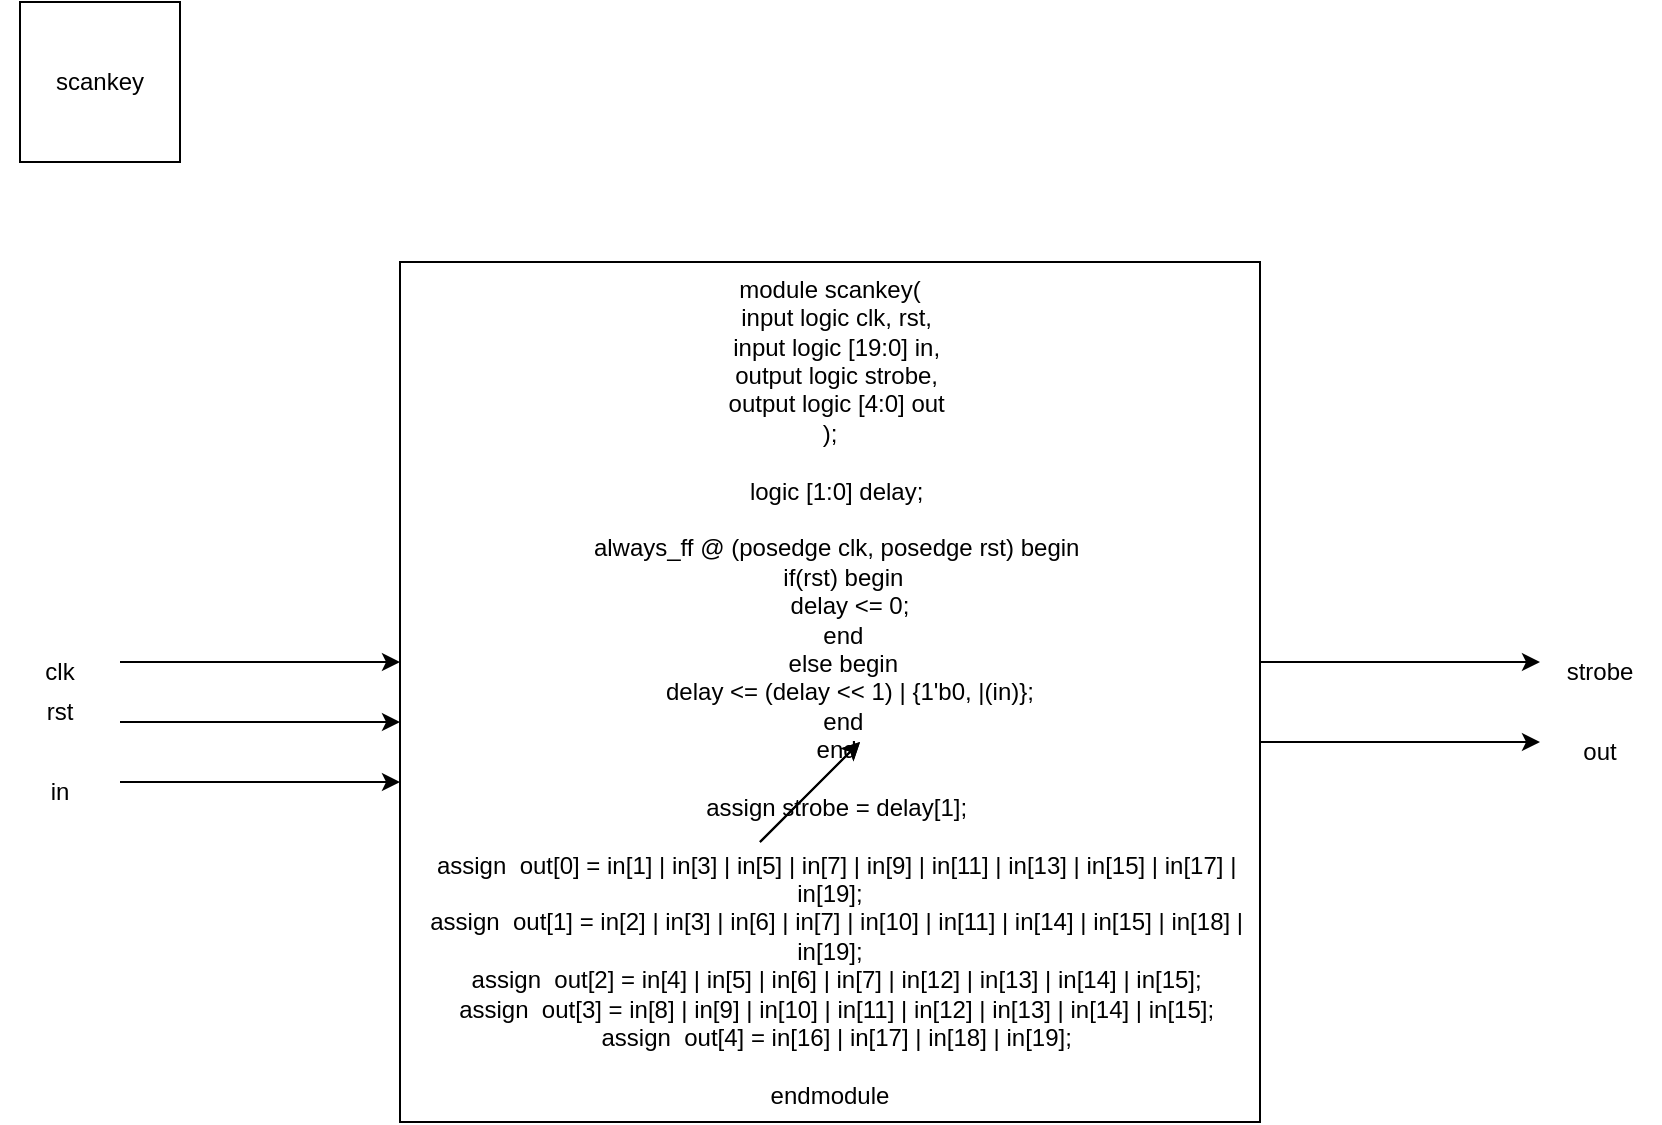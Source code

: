 <mxfile version="21.1.4" type="github">
  <diagram name="Page-1" id="kjlQmZi9r37JtP8QVC5k">
    <mxGraphModel dx="1360" dy="795" grid="1" gridSize="10" guides="1" tooltips="1" connect="1" arrows="1" fold="1" page="1" pageScale="1" pageWidth="850" pageHeight="1100" math="0" shadow="0">
      <root>
        <mxCell id="0" />
        <mxCell id="1" parent="0" />
        <mxCell id="WCnC0Boj_QlMHg6JY355-2" value="scankey" style="whiteSpace=wrap;html=1;aspect=fixed;" parent="1" vertex="1">
          <mxGeometry x="30" y="20" width="80" height="80" as="geometry" />
        </mxCell>
        <mxCell id="WCnC0Boj_QlMHg6JY355-3" value="module scankey(&#xa;  input logic clk, rst,&#xa;  input logic [19:0] in,&#xa;  output logic strobe,&#xa;  output logic [4:0] out&#xa;);&#xa;&#xa;  logic [1:0] delay;&#xa;&#xa;  always_ff @ (posedge clk, posedge rst) begin&#xa;    if(rst) begin&#xa;      delay &lt;= 0;&#xa;    end&#xa;    else begin&#xa;      delay &lt;= (delay &lt;&lt; 1) | {1&#39;b0, |(in)};&#xa;    end&#xa;  end&#xa; &#xa;  assign strobe = delay[1];&#xa; &#xa;  assign  out[0] = in[1] | in[3] | in[5] | in[7] | in[9] | in[11] | in[13] | in[15] | in[17] | in[19];&#xa;  assign  out[1] = in[2] | in[3] | in[6] | in[7] | in[10] | in[11] | in[14] | in[15] | in[18] | in[19];&#xa;  assign  out[2] = in[4] | in[5] | in[6] | in[7] | in[12] | in[13] | in[14] | in[15];&#xa;  assign  out[3] = in[8] | in[9] | in[10] | in[11] | in[12] | in[13] | in[14] | in[15];&#xa;  assign  out[4] = in[16] | in[17] | in[18] | in[19];&#xa;&#xa;endmodule" style="whiteSpace=wrap;html=1;aspect=fixed;" parent="1" vertex="1">
          <mxGeometry x="220" y="150" width="430" height="430" as="geometry" />
        </mxCell>
        <mxCell id="Yvk9czCzsU8q3JlW-Q5b-1" value="" style="endArrow=classic;html=1;rounded=0;" edge="1" parent="1">
          <mxGeometry width="50" height="50" relative="1" as="geometry">
            <mxPoint x="400" y="440" as="sourcePoint" />
            <mxPoint x="450" y="390" as="targetPoint" />
          </mxGeometry>
        </mxCell>
        <mxCell id="Yvk9czCzsU8q3JlW-Q5b-2" value="" style="endArrow=classic;html=1;rounded=0;" edge="1" parent="1">
          <mxGeometry width="50" height="50" relative="1" as="geometry">
            <mxPoint x="400" y="440" as="sourcePoint" />
            <mxPoint x="450" y="390" as="targetPoint" />
          </mxGeometry>
        </mxCell>
        <mxCell id="Yvk9czCzsU8q3JlW-Q5b-3" value="" style="endArrow=classic;html=1;rounded=0;entryX=0;entryY=0.535;entryDx=0;entryDy=0;entryPerimeter=0;" edge="1" parent="1" target="WCnC0Boj_QlMHg6JY355-3">
          <mxGeometry width="50" height="50" relative="1" as="geometry">
            <mxPoint x="80" y="380" as="sourcePoint" />
            <mxPoint x="150" y="380" as="targetPoint" />
          </mxGeometry>
        </mxCell>
        <mxCell id="Yvk9czCzsU8q3JlW-Q5b-4" value="" style="endArrow=classic;html=1;rounded=0;entryX=0;entryY=0.535;entryDx=0;entryDy=0;entryPerimeter=0;" edge="1" parent="1">
          <mxGeometry width="50" height="50" relative="1" as="geometry">
            <mxPoint x="80" y="410" as="sourcePoint" />
            <mxPoint x="220" y="410" as="targetPoint" />
          </mxGeometry>
        </mxCell>
        <mxCell id="Yvk9czCzsU8q3JlW-Q5b-5" value="" style="endArrow=classic;html=1;rounded=0;entryX=0;entryY=0.535;entryDx=0;entryDy=0;entryPerimeter=0;" edge="1" parent="1">
          <mxGeometry width="50" height="50" relative="1" as="geometry">
            <mxPoint x="80" y="350" as="sourcePoint" />
            <mxPoint x="220" y="350" as="targetPoint" />
          </mxGeometry>
        </mxCell>
        <mxCell id="Yvk9czCzsU8q3JlW-Q5b-7" value="" style="endArrow=classic;html=1;rounded=0;entryX=0;entryY=0.535;entryDx=0;entryDy=0;entryPerimeter=0;" edge="1" parent="1">
          <mxGeometry width="50" height="50" relative="1" as="geometry">
            <mxPoint x="650" y="350" as="sourcePoint" />
            <mxPoint x="790" y="350" as="targetPoint" />
          </mxGeometry>
        </mxCell>
        <mxCell id="Yvk9czCzsU8q3JlW-Q5b-8" value="" style="endArrow=classic;html=1;rounded=0;entryX=0;entryY=0.535;entryDx=0;entryDy=0;entryPerimeter=0;" edge="1" parent="1">
          <mxGeometry width="50" height="50" relative="1" as="geometry">
            <mxPoint x="650" y="390" as="sourcePoint" />
            <mxPoint x="790" y="390" as="targetPoint" />
          </mxGeometry>
        </mxCell>
        <mxCell id="Yvk9czCzsU8q3JlW-Q5b-9" value="clk" style="text;html=1;strokeColor=none;fillColor=none;align=center;verticalAlign=middle;whiteSpace=wrap;rounded=0;" vertex="1" parent="1">
          <mxGeometry x="20" y="340" width="60" height="30" as="geometry" />
        </mxCell>
        <mxCell id="Yvk9czCzsU8q3JlW-Q5b-10" value="rst" style="text;html=1;strokeColor=none;fillColor=none;align=center;verticalAlign=middle;whiteSpace=wrap;rounded=0;" vertex="1" parent="1">
          <mxGeometry x="20" y="360" width="60" height="30" as="geometry" />
        </mxCell>
        <mxCell id="Yvk9czCzsU8q3JlW-Q5b-11" value="in" style="text;html=1;strokeColor=none;fillColor=none;align=center;verticalAlign=middle;whiteSpace=wrap;rounded=0;" vertex="1" parent="1">
          <mxGeometry x="20" y="400" width="60" height="30" as="geometry" />
        </mxCell>
        <mxCell id="Yvk9czCzsU8q3JlW-Q5b-12" value="&lt;div&gt;strobe&lt;/div&gt;" style="text;html=1;strokeColor=none;fillColor=none;align=center;verticalAlign=middle;whiteSpace=wrap;rounded=0;" vertex="1" parent="1">
          <mxGeometry x="790" y="340" width="60" height="30" as="geometry" />
        </mxCell>
        <mxCell id="Yvk9czCzsU8q3JlW-Q5b-13" value="out" style="text;html=1;strokeColor=none;fillColor=none;align=center;verticalAlign=middle;whiteSpace=wrap;rounded=0;" vertex="1" parent="1">
          <mxGeometry x="790" y="380" width="60" height="30" as="geometry" />
        </mxCell>
      </root>
    </mxGraphModel>
  </diagram>
</mxfile>
